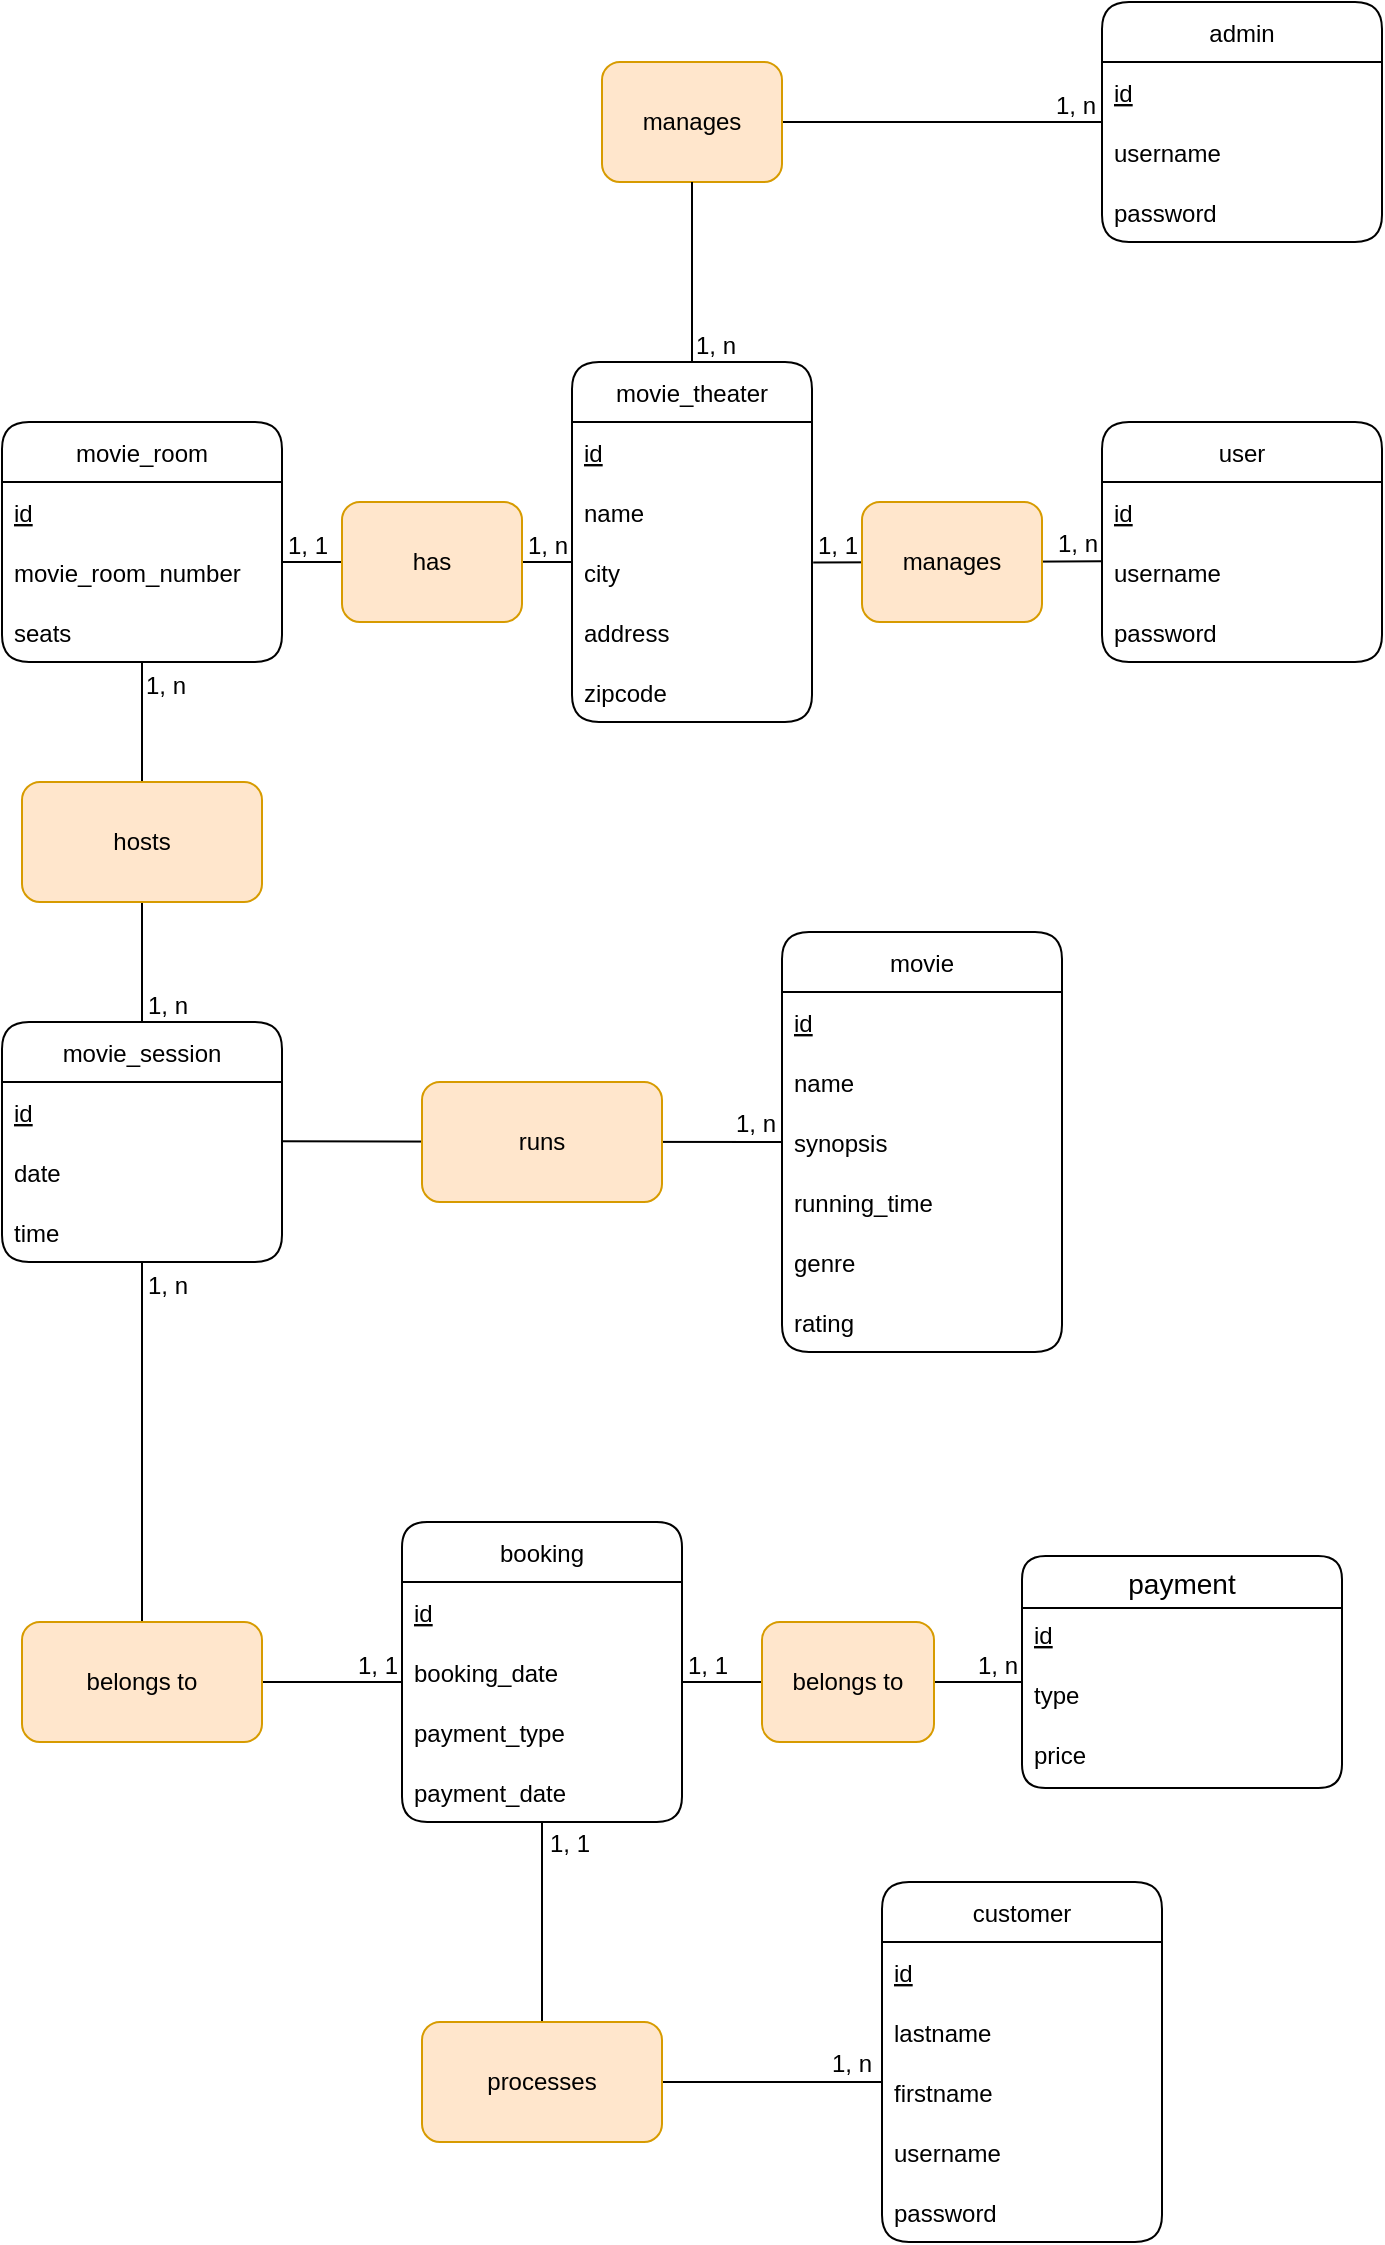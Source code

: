 <mxfile version="20.0.1" type="github"><diagram id="ANCzPz4qL8b2VSHrlkay" name="Page-1"><mxGraphModel dx="1185" dy="635" grid="1" gridSize="10" guides="1" tooltips="1" connect="1" arrows="1" fold="1" page="1" pageScale="1" pageWidth="827" pageHeight="1169" math="0" shadow="0"><root><mxCell id="0"/><mxCell id="1" parent="0"/><mxCell id="1MW4-wdgT3W6WLXC4SKT-1" value="movie_theater" style="swimlane;fontStyle=0;childLayout=stackLayout;horizontal=1;startSize=30;horizontalStack=0;resizeParent=1;resizeParentMax=0;resizeLast=0;collapsible=1;marginBottom=0;rounded=1;swimlaneLine=1;verticalAlign=middle;" vertex="1" parent="1"><mxGeometry x="325" y="220" width="120" height="180" as="geometry"/></mxCell><mxCell id="1MW4-wdgT3W6WLXC4SKT-2" value="id" style="text;strokeColor=none;fillColor=none;align=left;verticalAlign=middle;spacingLeft=4;spacingRight=4;overflow=hidden;points=[[0,0.5],[1,0.5]];portConstraint=eastwest;rotatable=0;fontStyle=4" vertex="1" parent="1MW4-wdgT3W6WLXC4SKT-1"><mxGeometry y="30" width="120" height="30" as="geometry"/></mxCell><mxCell id="1MW4-wdgT3W6WLXC4SKT-3" value="name" style="text;strokeColor=none;fillColor=none;align=left;verticalAlign=middle;spacingLeft=4;spacingRight=4;overflow=hidden;points=[[0,0.5],[1,0.5]];portConstraint=eastwest;rotatable=0;" vertex="1" parent="1MW4-wdgT3W6WLXC4SKT-1"><mxGeometry y="60" width="120" height="30" as="geometry"/></mxCell><object label="city" id="1MW4-wdgT3W6WLXC4SKT-4"><mxCell style="text;strokeColor=none;fillColor=none;align=left;verticalAlign=middle;spacingLeft=4;spacingRight=4;overflow=hidden;points=[[0,0.5],[1,0.5]];portConstraint=eastwest;rotatable=0;" vertex="1" parent="1MW4-wdgT3W6WLXC4SKT-1"><mxGeometry y="90" width="120" height="30" as="geometry"/></mxCell></object><mxCell id="1MW4-wdgT3W6WLXC4SKT-5" value="address" style="text;strokeColor=none;fillColor=none;align=left;verticalAlign=middle;spacingLeft=4;spacingRight=4;overflow=hidden;points=[[0,0.5],[1,0.5]];portConstraint=eastwest;rotatable=0;" vertex="1" parent="1MW4-wdgT3W6WLXC4SKT-1"><mxGeometry y="120" width="120" height="30" as="geometry"/></mxCell><mxCell id="1MW4-wdgT3W6WLXC4SKT-6" value="zipcode" style="text;strokeColor=none;fillColor=none;align=left;verticalAlign=middle;spacingLeft=4;spacingRight=4;overflow=hidden;points=[[0,0.5],[1,0.5]];portConstraint=eastwest;rotatable=0;" vertex="1" parent="1MW4-wdgT3W6WLXC4SKT-1"><mxGeometry y="150" width="120" height="30" as="geometry"/></mxCell><mxCell id="1MW4-wdgT3W6WLXC4SKT-7" value="admin" style="swimlane;fontStyle=0;childLayout=stackLayout;horizontal=1;startSize=30;horizontalStack=0;resizeParent=1;resizeParentMax=0;resizeLast=0;collapsible=1;marginBottom=0;rounded=1;" vertex="1" parent="1"><mxGeometry x="590" y="40" width="140" height="120" as="geometry"/></mxCell><mxCell id="1MW4-wdgT3W6WLXC4SKT-8" value="id" style="text;strokeColor=none;fillColor=none;align=left;verticalAlign=middle;spacingLeft=4;spacingRight=4;overflow=hidden;points=[[0,0.5],[1,0.5]];portConstraint=eastwest;rotatable=0;rounded=1;fontStyle=4" vertex="1" parent="1MW4-wdgT3W6WLXC4SKT-7"><mxGeometry y="30" width="140" height="30" as="geometry"/></mxCell><mxCell id="1MW4-wdgT3W6WLXC4SKT-9" value="username" style="text;strokeColor=none;fillColor=none;align=left;verticalAlign=middle;spacingLeft=4;spacingRight=4;overflow=hidden;points=[[0,0.5],[1,0.5]];portConstraint=eastwest;rotatable=0;rounded=1;" vertex="1" parent="1MW4-wdgT3W6WLXC4SKT-7"><mxGeometry y="60" width="140" height="30" as="geometry"/></mxCell><mxCell id="1MW4-wdgT3W6WLXC4SKT-10" value="password" style="text;strokeColor=none;fillColor=none;align=left;verticalAlign=middle;spacingLeft=4;spacingRight=4;overflow=hidden;points=[[0,0.5],[1,0.5]];portConstraint=eastwest;rotatable=0;rounded=1;" vertex="1" parent="1MW4-wdgT3W6WLXC4SKT-7"><mxGeometry y="90" width="140" height="30" as="geometry"/></mxCell><mxCell id="1MW4-wdgT3W6WLXC4SKT-11" value="" style="endArrow=none;html=1;rounded=0;startArrow=none;" edge="1" parent="1" source="1MW4-wdgT3W6WLXC4SKT-13"><mxGeometry relative="1" as="geometry"><mxPoint x="370" y="80" as="sourcePoint"/><mxPoint x="590" y="100" as="targetPoint"/></mxGeometry></mxCell><mxCell id="1MW4-wdgT3W6WLXC4SKT-12" value="1, n" style="resizable=0;html=1;align=right;verticalAlign=bottom;rounded=1;fillColor=#FFF5F5;" connectable="0" vertex="1" parent="1MW4-wdgT3W6WLXC4SKT-11"><mxGeometry x="1" relative="1" as="geometry"><mxPoint x="-3" as="offset"/></mxGeometry></mxCell><mxCell id="1MW4-wdgT3W6WLXC4SKT-13" value="manages" style="rounded=1;whiteSpace=wrap;html=1;fillColor=#ffe6cc;strokeColor=#d79b00;" vertex="1" parent="1"><mxGeometry x="340" y="70" width="90" height="60" as="geometry"/></mxCell><mxCell id="1MW4-wdgT3W6WLXC4SKT-14" value="" style="endArrow=none;html=1;rounded=0;exitX=0.5;exitY=0;exitDx=0;exitDy=0;" edge="1" parent="1" source="1MW4-wdgT3W6WLXC4SKT-1" target="1MW4-wdgT3W6WLXC4SKT-13"><mxGeometry relative="1" as="geometry"><mxPoint x="170" y="80" as="sourcePoint"/><mxPoint x="390" y="80" as="targetPoint"/></mxGeometry></mxCell><mxCell id="1MW4-wdgT3W6WLXC4SKT-15" value="1, n" style="resizable=0;html=1;align=left;verticalAlign=bottom;rounded=1;fillColor=#FFF5F5;" connectable="0" vertex="1" parent="1MW4-wdgT3W6WLXC4SKT-14"><mxGeometry x="-1" relative="1" as="geometry"><mxPoint as="offset"/></mxGeometry></mxCell><mxCell id="1MW4-wdgT3W6WLXC4SKT-16" value="movie_room" style="swimlane;fontStyle=0;childLayout=stackLayout;horizontal=1;startSize=30;horizontalStack=0;resizeParent=1;resizeParentMax=0;resizeLast=0;collapsible=1;marginBottom=0;rounded=1;" vertex="1" parent="1"><mxGeometry x="40" y="250" width="140" height="120" as="geometry"/></mxCell><mxCell id="1MW4-wdgT3W6WLXC4SKT-17" value="id" style="text;strokeColor=none;fillColor=none;align=left;verticalAlign=middle;spacingLeft=4;spacingRight=4;overflow=hidden;points=[[0,0.5],[1,0.5]];portConstraint=eastwest;rotatable=0;rounded=1;fontStyle=4" vertex="1" parent="1MW4-wdgT3W6WLXC4SKT-16"><mxGeometry y="30" width="140" height="30" as="geometry"/></mxCell><mxCell id="1MW4-wdgT3W6WLXC4SKT-18" value="movie_room_number" style="text;strokeColor=none;fillColor=none;align=left;verticalAlign=middle;spacingLeft=4;spacingRight=4;overflow=hidden;points=[[0,0.5],[1,0.5]];portConstraint=eastwest;rotatable=0;rounded=1;" vertex="1" parent="1MW4-wdgT3W6WLXC4SKT-16"><mxGeometry y="60" width="140" height="30" as="geometry"/></mxCell><mxCell id="1MW4-wdgT3W6WLXC4SKT-19" value="seats" style="text;strokeColor=none;fillColor=none;align=left;verticalAlign=middle;spacingLeft=4;spacingRight=4;overflow=hidden;points=[[0,0.5],[1,0.5]];portConstraint=eastwest;rotatable=0;rounded=1;" vertex="1" parent="1MW4-wdgT3W6WLXC4SKT-16"><mxGeometry y="90" width="140" height="30" as="geometry"/></mxCell><mxCell id="1MW4-wdgT3W6WLXC4SKT-20" value="" style="endArrow=none;html=1;rounded=0;" edge="1" parent="1"><mxGeometry relative="1" as="geometry"><mxPoint x="180" y="320" as="sourcePoint"/><mxPoint x="325" y="320" as="targetPoint"/></mxGeometry></mxCell><mxCell id="1MW4-wdgT3W6WLXC4SKT-21" value="1, 1" style="resizable=0;html=1;align=left;verticalAlign=bottom;rounded=1;fillColor=#FFF5F5;" connectable="0" vertex="1" parent="1MW4-wdgT3W6WLXC4SKT-20"><mxGeometry x="-1" relative="1" as="geometry"><mxPoint x="1" as="offset"/></mxGeometry></mxCell><mxCell id="1MW4-wdgT3W6WLXC4SKT-22" value="1, n" style="resizable=0;html=1;align=right;verticalAlign=bottom;rounded=1;fillColor=#FFF5F5;" connectable="0" vertex="1" parent="1MW4-wdgT3W6WLXC4SKT-20"><mxGeometry x="1" relative="1" as="geometry"><mxPoint x="-2" as="offset"/></mxGeometry></mxCell><mxCell id="1MW4-wdgT3W6WLXC4SKT-23" value="has" style="rounded=1;whiteSpace=wrap;html=1;fillColor=#ffe6cc;strokeColor=#d79b00;" vertex="1" parent="1"><mxGeometry x="210" y="290" width="90" height="60" as="geometry"/></mxCell><mxCell id="1MW4-wdgT3W6WLXC4SKT-24" value="movie_session" style="swimlane;fontStyle=0;childLayout=stackLayout;horizontal=1;startSize=30;horizontalStack=0;resizeParent=1;resizeParentMax=0;resizeLast=0;collapsible=1;marginBottom=0;rounded=1;" vertex="1" parent="1"><mxGeometry x="40" y="550" width="140" height="120" as="geometry"/></mxCell><mxCell id="1MW4-wdgT3W6WLXC4SKT-25" value="id" style="text;strokeColor=none;fillColor=none;align=left;verticalAlign=middle;spacingLeft=4;spacingRight=4;overflow=hidden;points=[[0,0.5],[1,0.5]];portConstraint=eastwest;rotatable=0;rounded=1;fontStyle=4" vertex="1" parent="1MW4-wdgT3W6WLXC4SKT-24"><mxGeometry y="30" width="140" height="30" as="geometry"/></mxCell><mxCell id="1MW4-wdgT3W6WLXC4SKT-26" value="date" style="text;strokeColor=none;fillColor=none;align=left;verticalAlign=middle;spacingLeft=4;spacingRight=4;overflow=hidden;points=[[0,0.5],[1,0.5]];portConstraint=eastwest;rotatable=0;rounded=1;" vertex="1" parent="1MW4-wdgT3W6WLXC4SKT-24"><mxGeometry y="60" width="140" height="30" as="geometry"/></mxCell><mxCell id="1MW4-wdgT3W6WLXC4SKT-27" value="time" style="text;strokeColor=none;fillColor=none;align=left;verticalAlign=middle;spacingLeft=4;spacingRight=4;overflow=hidden;points=[[0,0.5],[1,0.5]];portConstraint=eastwest;rotatable=0;rounded=1;" vertex="1" parent="1MW4-wdgT3W6WLXC4SKT-24"><mxGeometry y="90" width="140" height="30" as="geometry"/></mxCell><mxCell id="1MW4-wdgT3W6WLXC4SKT-28" value="" style="endArrow=none;html=1;rounded=0;entryX=0.5;entryY=0;entryDx=0;entryDy=0;" edge="1" parent="1" target="1MW4-wdgT3W6WLXC4SKT-24"><mxGeometry relative="1" as="geometry"><mxPoint x="110" y="370" as="sourcePoint"/><mxPoint x="270" y="370" as="targetPoint"/></mxGeometry></mxCell><mxCell id="1MW4-wdgT3W6WLXC4SKT-29" value="1, n" style="resizable=0;html=1;align=left;verticalAlign=bottom;rounded=1;fillColor=#FFF5F5;" connectable="0" vertex="1" parent="1MW4-wdgT3W6WLXC4SKT-28"><mxGeometry x="-1" relative="1" as="geometry"><mxPoint y="20" as="offset"/></mxGeometry></mxCell><mxCell id="1MW4-wdgT3W6WLXC4SKT-30" value="1, n" style="resizable=0;html=1;align=right;verticalAlign=bottom;rounded=1;fillColor=#FFF5F5;" connectable="0" vertex="1" parent="1MW4-wdgT3W6WLXC4SKT-28"><mxGeometry x="1" relative="1" as="geometry"><mxPoint x="23" as="offset"/></mxGeometry></mxCell><mxCell id="1MW4-wdgT3W6WLXC4SKT-31" value="hosts" style="rounded=1;whiteSpace=wrap;html=1;fillColor=#ffe6cc;strokeColor=#d79b00;" vertex="1" parent="1"><mxGeometry x="50" y="430" width="120" height="60" as="geometry"/></mxCell><mxCell id="1MW4-wdgT3W6WLXC4SKT-32" value="movie" style="swimlane;fontStyle=0;childLayout=stackLayout;horizontal=1;startSize=30;horizontalStack=0;resizeParent=1;resizeParentMax=0;resizeLast=0;collapsible=1;marginBottom=0;rounded=1;" vertex="1" parent="1"><mxGeometry x="430" y="505" width="140" height="210" as="geometry"/></mxCell><mxCell id="1MW4-wdgT3W6WLXC4SKT-33" value="id" style="text;strokeColor=none;fillColor=none;align=left;verticalAlign=middle;spacingLeft=4;spacingRight=4;overflow=hidden;points=[[0,0.5],[1,0.5]];portConstraint=eastwest;rotatable=0;rounded=1;fontStyle=4" vertex="1" parent="1MW4-wdgT3W6WLXC4SKT-32"><mxGeometry y="30" width="140" height="30" as="geometry"/></mxCell><mxCell id="1MW4-wdgT3W6WLXC4SKT-34" value="name" style="text;strokeColor=none;fillColor=none;align=left;verticalAlign=middle;spacingLeft=4;spacingRight=4;overflow=hidden;points=[[0,0.5],[1,0.5]];portConstraint=eastwest;rotatable=0;rounded=1;" vertex="1" parent="1MW4-wdgT3W6WLXC4SKT-32"><mxGeometry y="60" width="140" height="30" as="geometry"/></mxCell><mxCell id="1MW4-wdgT3W6WLXC4SKT-35" value="synopsis" style="text;strokeColor=none;fillColor=none;align=left;verticalAlign=middle;spacingLeft=4;spacingRight=4;overflow=hidden;points=[[0,0.5],[1,0.5]];portConstraint=eastwest;rotatable=0;rounded=1;" vertex="1" parent="1MW4-wdgT3W6WLXC4SKT-32"><mxGeometry y="90" width="140" height="30" as="geometry"/></mxCell><mxCell id="1MW4-wdgT3W6WLXC4SKT-36" value="running_time" style="text;strokeColor=none;fillColor=none;align=left;verticalAlign=middle;spacingLeft=4;spacingRight=4;overflow=hidden;points=[[0,0.5],[1,0.5]];portConstraint=eastwest;rotatable=0;rounded=1;" vertex="1" parent="1MW4-wdgT3W6WLXC4SKT-32"><mxGeometry y="120" width="140" height="30" as="geometry"/></mxCell><mxCell id="1MW4-wdgT3W6WLXC4SKT-37" value="genre" style="text;strokeColor=none;fillColor=none;align=left;verticalAlign=middle;spacingLeft=4;spacingRight=4;overflow=hidden;points=[[0,0.5],[1,0.5]];portConstraint=eastwest;rotatable=0;rounded=1;" vertex="1" parent="1MW4-wdgT3W6WLXC4SKT-32"><mxGeometry y="150" width="140" height="30" as="geometry"/></mxCell><mxCell id="1MW4-wdgT3W6WLXC4SKT-38" value="rating" style="text;strokeColor=none;fillColor=none;align=left;verticalAlign=middle;spacingLeft=4;spacingRight=4;overflow=hidden;points=[[0,0.5],[1,0.5]];portConstraint=eastwest;rotatable=0;rounded=1;" vertex="1" parent="1MW4-wdgT3W6WLXC4SKT-32"><mxGeometry y="180" width="140" height="30" as="geometry"/></mxCell><mxCell id="1MW4-wdgT3W6WLXC4SKT-39" value="" style="endArrow=none;html=1;rounded=0;entryX=0;entryY=0.5;entryDx=0;entryDy=0;" edge="1" parent="1" target="1MW4-wdgT3W6WLXC4SKT-35"><mxGeometry relative="1" as="geometry"><mxPoint x="180" y="609.66" as="sourcePoint"/><mxPoint x="340" y="609.66" as="targetPoint"/></mxGeometry></mxCell><mxCell id="1MW4-wdgT3W6WLXC4SKT-40" value="1, n" style="resizable=0;html=1;align=right;verticalAlign=bottom;rounded=1;fillColor=#FFF5F5;" connectable="0" vertex="1" parent="1MW4-wdgT3W6WLXC4SKT-39"><mxGeometry x="1" relative="1" as="geometry"><mxPoint x="-2" as="offset"/></mxGeometry></mxCell><mxCell id="1MW4-wdgT3W6WLXC4SKT-41" value="&lt;span style=&quot;color: rgba(0, 0, 0, 0); font-family: monospace; font-size: 0px; text-align: start; background-color: rgb(248, 249, 250);&quot;&gt;%3CmxGraphModel%3E%3Croot%3E%3CmxCell%20id%3D%220%22%2F%3E%3CmxCell%20id%3D%221%22%20parent%3D%220%22%2F%3E%3CmxCell%20id%3D%222%22%20value%3D%221%2C%20n%22%20style%3D%22resizable%3D0%3Bhtml%3D1%3Balign%3Dright%3BverticalAlign%3Dbottom%3Brounded%3D1%3BfillColor%3D%23FFF5F5%3B%22%20connectable%3D%220%22%20vertex%3D%221%22%20parent%3D%221%22%3E%3CmxGeometry%20x%3D%22438.345%22%20y%3D%22610.0%22%20as%3D%22geometry%22%2F%3E%3C%2FmxCell%3E%3C%2Froot%3E%3C%2FmxGraphModel%3E&lt;/span&gt;" style="edgeLabel;html=1;align=center;verticalAlign=middle;resizable=0;points=[];" vertex="1" connectable="0" parent="1MW4-wdgT3W6WLXC4SKT-39"><mxGeometry x="-0.9" y="1" relative="1" as="geometry"><mxPoint as="offset"/></mxGeometry></mxCell><mxCell id="1MW4-wdgT3W6WLXC4SKT-43" value="runs" style="rounded=1;whiteSpace=wrap;html=1;fillColor=#ffe6cc;strokeColor=#d79b00;" vertex="1" parent="1"><mxGeometry x="250" y="580" width="120" height="60" as="geometry"/></mxCell><mxCell id="1MW4-wdgT3W6WLXC4SKT-44" value="booking" style="swimlane;fontStyle=0;childLayout=stackLayout;horizontal=1;startSize=30;horizontalStack=0;resizeParent=1;resizeParentMax=0;resizeLast=0;collapsible=1;marginBottom=0;rounded=1;arcSize=14;" vertex="1" parent="1"><mxGeometry x="240" y="800" width="140" height="150" as="geometry"/></mxCell><mxCell id="1MW4-wdgT3W6WLXC4SKT-45" value="id" style="text;strokeColor=none;fillColor=none;align=left;verticalAlign=middle;spacingLeft=4;spacingRight=4;overflow=hidden;points=[[0,0.5],[1,0.5]];portConstraint=eastwest;rotatable=0;rounded=1;fontStyle=4" vertex="1" parent="1MW4-wdgT3W6WLXC4SKT-44"><mxGeometry y="30" width="140" height="30" as="geometry"/></mxCell><mxCell id="1MW4-wdgT3W6WLXC4SKT-46" value="booking_date" style="text;strokeColor=none;fillColor=none;align=left;verticalAlign=middle;spacingLeft=4;spacingRight=4;overflow=hidden;points=[[0,0.5],[1,0.5]];portConstraint=eastwest;rotatable=0;rounded=1;" vertex="1" parent="1MW4-wdgT3W6WLXC4SKT-44"><mxGeometry y="60" width="140" height="30" as="geometry"/></mxCell><mxCell id="1MW4-wdgT3W6WLXC4SKT-47" value="payment_type" style="text;strokeColor=none;fillColor=none;align=left;verticalAlign=middle;spacingLeft=4;spacingRight=4;overflow=hidden;points=[[0,0.5],[1,0.5]];portConstraint=eastwest;rotatable=0;rounded=1;" vertex="1" parent="1MW4-wdgT3W6WLXC4SKT-44"><mxGeometry y="90" width="140" height="30" as="geometry"/></mxCell><mxCell id="1MW4-wdgT3W6WLXC4SKT-48" value="payment_date" style="text;strokeColor=none;fillColor=none;align=left;verticalAlign=middle;spacingLeft=4;spacingRight=4;overflow=hidden;points=[[0,0.5],[1,0.5]];portConstraint=eastwest;rotatable=0;rounded=1;" vertex="1" parent="1MW4-wdgT3W6WLXC4SKT-44"><mxGeometry y="120" width="140" height="30" as="geometry"/></mxCell><mxCell id="1MW4-wdgT3W6WLXC4SKT-49" value="" style="endArrow=none;html=1;rounded=0;" edge="1" parent="1"><mxGeometry relative="1" as="geometry"><mxPoint x="110" y="670" as="sourcePoint"/><mxPoint x="110" y="880" as="targetPoint"/></mxGeometry></mxCell><mxCell id="1MW4-wdgT3W6WLXC4SKT-50" value="1, n" style="resizable=0;html=1;align=left;verticalAlign=bottom;rounded=1;labelBackgroundColor=none;fillColor=#FFF5F5;" connectable="0" vertex="1" parent="1MW4-wdgT3W6WLXC4SKT-49"><mxGeometry x="-1" relative="1" as="geometry"><mxPoint x="1" y="20" as="offset"/></mxGeometry></mxCell><mxCell id="1MW4-wdgT3W6WLXC4SKT-51" value="1, 1" style="resizable=0;html=1;align=right;verticalAlign=bottom;rounded=1;labelBackgroundColor=none;fillColor=#FFF5F5;" connectable="0" vertex="1" parent="1MW4-wdgT3W6WLXC4SKT-49"><mxGeometry x="1" relative="1" as="geometry"><mxPoint x="128" as="offset"/></mxGeometry></mxCell><mxCell id="1MW4-wdgT3W6WLXC4SKT-52" value="" style="endArrow=none;html=1;rounded=0;" edge="1" parent="1"><mxGeometry relative="1" as="geometry"><mxPoint x="110" y="880" as="sourcePoint"/><mxPoint x="240" y="880" as="targetPoint"/></mxGeometry></mxCell><mxCell id="1MW4-wdgT3W6WLXC4SKT-53" value="customer" style="swimlane;fontStyle=0;childLayout=stackLayout;horizontal=1;startSize=30;horizontalStack=0;resizeParent=1;resizeParentMax=0;resizeLast=0;collapsible=1;marginBottom=0;rounded=1;labelBackgroundColor=none;" vertex="1" parent="1"><mxGeometry x="480" y="980" width="140" height="180" as="geometry"/></mxCell><mxCell id="1MW4-wdgT3W6WLXC4SKT-54" value="id" style="text;strokeColor=none;fillColor=none;align=left;verticalAlign=middle;spacingLeft=4;spacingRight=4;overflow=hidden;points=[[0,0.5],[1,0.5]];portConstraint=eastwest;rotatable=0;rounded=1;labelBackgroundColor=none;fontStyle=4" vertex="1" parent="1MW4-wdgT3W6WLXC4SKT-53"><mxGeometry y="30" width="140" height="30" as="geometry"/></mxCell><mxCell id="1MW4-wdgT3W6WLXC4SKT-55" value="lastname" style="text;strokeColor=none;fillColor=none;align=left;verticalAlign=middle;spacingLeft=4;spacingRight=4;overflow=hidden;points=[[0,0.5],[1,0.5]];portConstraint=eastwest;rotatable=0;rounded=1;labelBackgroundColor=none;" vertex="1" parent="1MW4-wdgT3W6WLXC4SKT-53"><mxGeometry y="60" width="140" height="30" as="geometry"/></mxCell><mxCell id="1MW4-wdgT3W6WLXC4SKT-56" value="firstname" style="text;strokeColor=none;fillColor=none;align=left;verticalAlign=middle;spacingLeft=4;spacingRight=4;overflow=hidden;points=[[0,0.5],[1,0.5]];portConstraint=eastwest;rotatable=0;rounded=1;labelBackgroundColor=none;" vertex="1" parent="1MW4-wdgT3W6WLXC4SKT-53"><mxGeometry y="90" width="140" height="30" as="geometry"/></mxCell><mxCell id="1MW4-wdgT3W6WLXC4SKT-57" value="username" style="text;strokeColor=none;fillColor=none;align=left;verticalAlign=middle;spacingLeft=4;spacingRight=4;overflow=hidden;points=[[0,0.5],[1,0.5]];portConstraint=eastwest;rotatable=0;rounded=1;labelBackgroundColor=none;" vertex="1" parent="1MW4-wdgT3W6WLXC4SKT-53"><mxGeometry y="120" width="140" height="30" as="geometry"/></mxCell><mxCell id="1MW4-wdgT3W6WLXC4SKT-58" value="password" style="text;strokeColor=none;fillColor=none;align=left;verticalAlign=middle;spacingLeft=4;spacingRight=4;overflow=hidden;points=[[0,0.5],[1,0.5]];portConstraint=eastwest;rotatable=0;rounded=1;labelBackgroundColor=none;" vertex="1" parent="1MW4-wdgT3W6WLXC4SKT-53"><mxGeometry y="150" width="140" height="30" as="geometry"/></mxCell><mxCell id="1MW4-wdgT3W6WLXC4SKT-59" value="" style="endArrow=none;html=1;rounded=0;entryX=0;entryY=0.333;entryDx=0;entryDy=0;entryPerimeter=0;" edge="1" parent="1" target="1MW4-wdgT3W6WLXC4SKT-56"><mxGeometry relative="1" as="geometry"><mxPoint x="310" y="950" as="sourcePoint"/><mxPoint x="470" y="950" as="targetPoint"/><Array as="points"><mxPoint x="310" y="1080"/></Array></mxGeometry></mxCell><mxCell id="1MW4-wdgT3W6WLXC4SKT-60" value="1, 1" style="resizable=0;html=1;align=left;verticalAlign=bottom;rounded=1;labelBackgroundColor=none;fillColor=#FFF5F5;" connectable="0" vertex="1" parent="1MW4-wdgT3W6WLXC4SKT-59"><mxGeometry x="-1" relative="1" as="geometry"><mxPoint x="2" y="19" as="offset"/></mxGeometry></mxCell><mxCell id="1MW4-wdgT3W6WLXC4SKT-61" value="1, n" style="resizable=0;html=1;align=right;verticalAlign=bottom;rounded=1;labelBackgroundColor=none;fillColor=#FFF5F5;" connectable="0" vertex="1" parent="1MW4-wdgT3W6WLXC4SKT-59"><mxGeometry x="1" relative="1" as="geometry"><mxPoint x="-4" as="offset"/></mxGeometry></mxCell><mxCell id="1MW4-wdgT3W6WLXC4SKT-62" value="payment" style="swimlane;fontStyle=0;childLayout=stackLayout;horizontal=1;startSize=26;horizontalStack=0;resizeParent=1;resizeParentMax=0;resizeLast=0;collapsible=1;marginBottom=0;align=center;fontSize=14;rounded=1;labelBackgroundColor=none;" vertex="1" parent="1"><mxGeometry x="550" y="817" width="160" height="116" as="geometry"/></mxCell><mxCell id="1MW4-wdgT3W6WLXC4SKT-63" value="id" style="text;strokeColor=none;fillColor=none;spacingLeft=4;spacingRight=4;overflow=hidden;rotatable=0;points=[[0,0.5],[1,0.5]];portConstraint=eastwest;fontSize=12;rounded=1;labelBackgroundColor=none;fontStyle=4" vertex="1" parent="1MW4-wdgT3W6WLXC4SKT-62"><mxGeometry y="26" width="160" height="30" as="geometry"/></mxCell><mxCell id="1MW4-wdgT3W6WLXC4SKT-64" value="type" style="text;strokeColor=none;fillColor=none;spacingLeft=4;spacingRight=4;overflow=hidden;rotatable=0;points=[[0,0.5],[1,0.5]];portConstraint=eastwest;fontSize=12;rounded=1;labelBackgroundColor=none;" vertex="1" parent="1MW4-wdgT3W6WLXC4SKT-62"><mxGeometry y="56" width="160" height="30" as="geometry"/></mxCell><mxCell id="1MW4-wdgT3W6WLXC4SKT-65" value="price" style="text;strokeColor=none;fillColor=none;spacingLeft=4;spacingRight=4;overflow=hidden;rotatable=0;points=[[0,0.5],[1,0.5]];portConstraint=eastwest;fontSize=12;rounded=1;labelBackgroundColor=none;" vertex="1" parent="1MW4-wdgT3W6WLXC4SKT-62"><mxGeometry y="86" width="160" height="30" as="geometry"/></mxCell><mxCell id="1MW4-wdgT3W6WLXC4SKT-66" value="" style="endArrow=none;html=1;rounded=0;" edge="1" parent="1"><mxGeometry relative="1" as="geometry"><mxPoint x="380" y="880" as="sourcePoint"/><mxPoint x="550" y="880" as="targetPoint"/></mxGeometry></mxCell><mxCell id="1MW4-wdgT3W6WLXC4SKT-67" value="1, 1" style="resizable=0;html=1;align=left;verticalAlign=bottom;rounded=1;labelBackgroundColor=none;fillColor=#FFF5F5;" connectable="0" vertex="1" parent="1MW4-wdgT3W6WLXC4SKT-66"><mxGeometry x="-1" relative="1" as="geometry"><mxPoint x="1" as="offset"/></mxGeometry></mxCell><mxCell id="1MW4-wdgT3W6WLXC4SKT-68" value="1, n" style="resizable=0;html=1;align=right;verticalAlign=bottom;rounded=1;labelBackgroundColor=none;fillColor=#FFF5F5;" connectable="0" vertex="1" parent="1MW4-wdgT3W6WLXC4SKT-66"><mxGeometry x="1" relative="1" as="geometry"><mxPoint x="-2" as="offset"/></mxGeometry></mxCell><mxCell id="1MW4-wdgT3W6WLXC4SKT-69" value="belongs to" style="rounded=1;whiteSpace=wrap;html=1;labelBackgroundColor=none;fillColor=#ffe6cc;strokeColor=#d79b00;" vertex="1" parent="1"><mxGeometry x="420" y="850" width="86" height="60" as="geometry"/></mxCell><mxCell id="1MW4-wdgT3W6WLXC4SKT-70" value="processes" style="rounded=1;whiteSpace=wrap;html=1;labelBackgroundColor=none;fillColor=#ffe6cc;strokeColor=#d79b00;" vertex="1" parent="1"><mxGeometry x="250" y="1050" width="120" height="60" as="geometry"/></mxCell><mxCell id="1MW4-wdgT3W6WLXC4SKT-71" value="belongs to" style="rounded=1;whiteSpace=wrap;html=1;labelBackgroundColor=none;fillColor=#ffe6cc;strokeColor=#d79b00;" vertex="1" parent="1"><mxGeometry x="50" y="850" width="120" height="60" as="geometry"/></mxCell><mxCell id="1MW4-wdgT3W6WLXC4SKT-72" value="user" style="swimlane;fontStyle=0;childLayout=stackLayout;horizontal=1;startSize=30;horizontalStack=0;resizeParent=1;resizeParentMax=0;resizeLast=0;collapsible=1;marginBottom=0;rounded=1;labelBackgroundColor=none;" vertex="1" parent="1"><mxGeometry x="590" y="250" width="140" height="120" as="geometry"/></mxCell><mxCell id="1MW4-wdgT3W6WLXC4SKT-73" value="id" style="text;strokeColor=none;fillColor=none;align=left;verticalAlign=middle;spacingLeft=4;spacingRight=4;overflow=hidden;points=[[0,0.5],[1,0.5]];portConstraint=eastwest;rotatable=0;rounded=1;labelBackgroundColor=none;fontStyle=4" vertex="1" parent="1MW4-wdgT3W6WLXC4SKT-72"><mxGeometry y="30" width="140" height="30" as="geometry"/></mxCell><mxCell id="1MW4-wdgT3W6WLXC4SKT-74" value="username" style="text;strokeColor=none;fillColor=none;align=left;verticalAlign=middle;spacingLeft=4;spacingRight=4;overflow=hidden;points=[[0,0.5],[1,0.5]];portConstraint=eastwest;rotatable=0;rounded=1;labelBackgroundColor=none;" vertex="1" parent="1MW4-wdgT3W6WLXC4SKT-72"><mxGeometry y="60" width="140" height="30" as="geometry"/></mxCell><mxCell id="1MW4-wdgT3W6WLXC4SKT-75" value="password" style="text;strokeColor=none;fillColor=none;align=left;verticalAlign=middle;spacingLeft=4;spacingRight=4;overflow=hidden;points=[[0,0.5],[1,0.5]];portConstraint=eastwest;rotatable=0;rounded=1;labelBackgroundColor=none;" vertex="1" parent="1MW4-wdgT3W6WLXC4SKT-72"><mxGeometry y="90" width="140" height="30" as="geometry"/></mxCell><mxCell id="1MW4-wdgT3W6WLXC4SKT-76" value="" style="endArrow=none;html=1;rounded=0;exitX=1.005;exitY=0.34;exitDx=0;exitDy=0;exitPerimeter=0;" edge="1" parent="1" source="1MW4-wdgT3W6WLXC4SKT-4"><mxGeometry relative="1" as="geometry"><mxPoint x="450" y="320" as="sourcePoint"/><mxPoint x="590" y="319.66" as="targetPoint"/></mxGeometry></mxCell><mxCell id="1MW4-wdgT3W6WLXC4SKT-77" value="1, 1" style="resizable=0;html=1;align=left;verticalAlign=bottom;rounded=1;labelBackgroundColor=none;fillColor=#FFF5F5;" connectable="0" vertex="1" parent="1MW4-wdgT3W6WLXC4SKT-76"><mxGeometry x="-1" relative="1" as="geometry"><mxPoint as="offset"/></mxGeometry></mxCell><mxCell id="1MW4-wdgT3W6WLXC4SKT-78" value="1, n" style="resizable=0;html=1;align=right;verticalAlign=bottom;rounded=1;labelBackgroundColor=none;fillColor=#FFF5F5;" connectable="0" vertex="1" parent="1MW4-wdgT3W6WLXC4SKT-76"><mxGeometry x="1" relative="1" as="geometry"><mxPoint x="-2" as="offset"/></mxGeometry></mxCell><mxCell id="1MW4-wdgT3W6WLXC4SKT-79" value="manages" style="rounded=1;whiteSpace=wrap;html=1;fillColor=#ffe6cc;strokeColor=#d79b00;" vertex="1" parent="1"><mxGeometry x="470" y="290" width="90" height="60" as="geometry"/></mxCell></root></mxGraphModel></diagram></mxfile>